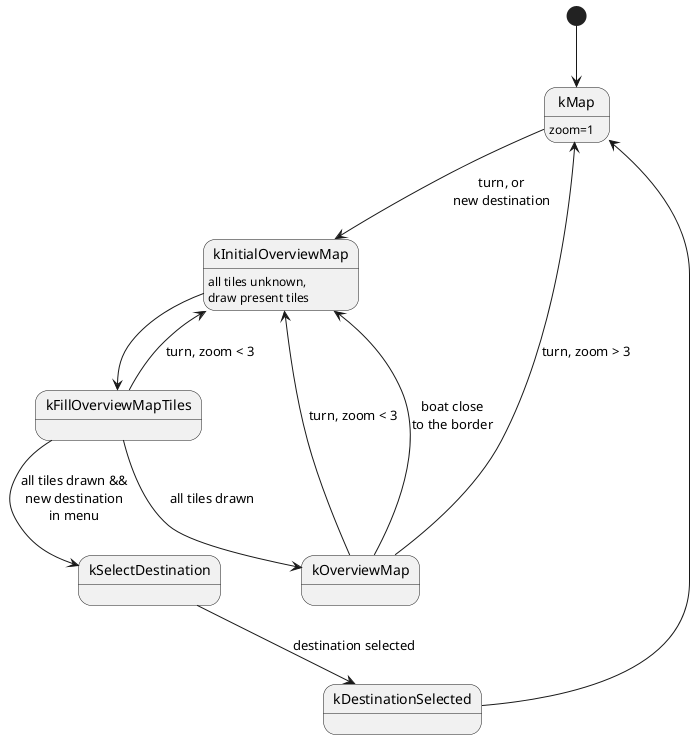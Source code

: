 @startuml

state kMap : zoom=1
state kInitialOverviewMap : all tiles unknown,\ndraw present tiles
state kFillOverviewMapTiles
state kOverviewMap
state kSelectDestination
state kDestinationSelected

[*] --> kMap
kMap --> kInitialOverviewMap : turn, or\nnew destination

kInitialOverviewMap --> kFillOverviewMapTiles
kFillOverviewMapTiles --> kOverviewMap : all tiles drawn
kFillOverviewMapTiles --> kInitialOverviewMap : turn, zoom < 3

kFillOverviewMapTiles --> kSelectDestination : all tiles drawn &&\nnew destination\nin menu

kOverviewMap --> kMap : turn, zoom > 3
kOverviewMap --> kInitialOverviewMap : turn, zoom < 3
kOverviewMap --> kInitialOverviewMap : boat close\nto the border

kSelectDestination --> kDestinationSelected : destination selected
kDestinationSelected --> kMap

@enduml
